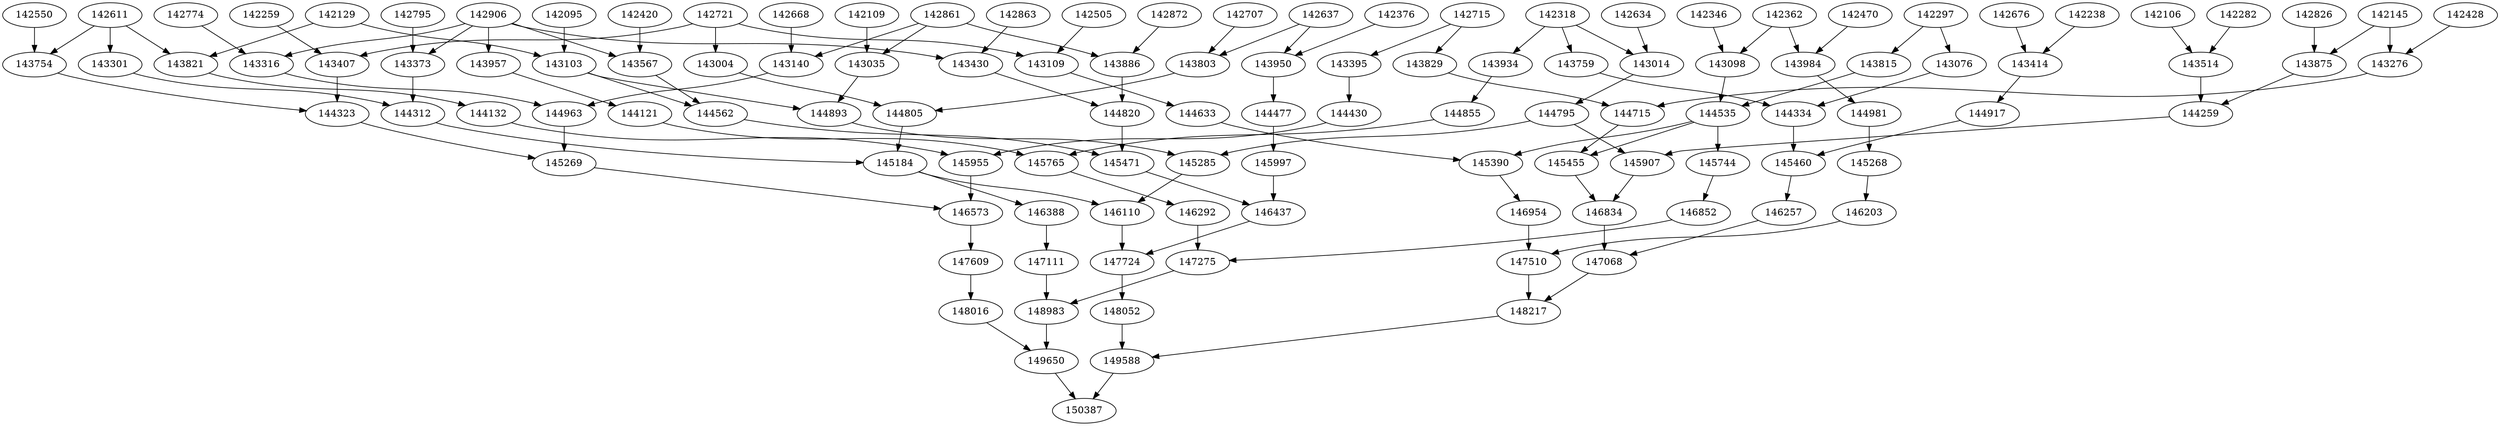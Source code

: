 digraph G {
	142707 -> 143803;
	142637 -> 143803;
	142721 -> 143004;
	142611 -> 143301;
	142906 -> 143373;
	142795 -> 143373;
	142297 -> 143815;
	142346 -> 143098;
	142362 -> 143098;
	142318 -> 143934;
	142906 -> 143957;
	142861 -> 143140;
	142668 -> 143140;
	142906 -> 143316;
	142774 -> 143316;
	142259 -> 143407;
	142721 -> 143407;
	142611 -> 143754;
	142550 -> 143754;
	142129 -> 143821;
	142611 -> 143821;
	142715 -> 143395;
	142376 -> 143950;
	142637 -> 143950;
	142863 -> 143430;
	142906 -> 143430;
	142861 -> 143886;
	142872 -> 143886;
	142906 -> 143567;
	142420 -> 143567;
	142129 -> 143103;
	142095 -> 143103;
	142634 -> 143014;
	142318 -> 143014;
	142861 -> 143035;
	142109 -> 143035;
	142362 -> 143984;
	142470 -> 143984;
	142505 -> 143109;
	142721 -> 143109;
	142145 -> 143276;
	142428 -> 143276;
	142715 -> 143829;
	142826 -> 143875;
	142145 -> 143875;
	142106 -> 143514;
	142282 -> 143514;
	142297 -> 143076;
	142318 -> 143759;
	142238 -> 143414;
	142676 -> 143414;
	143803 -> 144805;
	143004 -> 144805;
	143301 -> 144312;
	143373 -> 144312;
	143815 -> 144535;
	143098 -> 144535;
	143934 -> 144855;
	143957 -> 144121;
	143140 -> 144963;
	143316 -> 144963;
	143407 -> 144323;
	143754 -> 144323;
	143821 -> 144132;
	143395 -> 144430;
	143950 -> 144477;
	143430 -> 144820;
	143886 -> 144820;
	143567 -> 144562;
	143103 -> 144562;
	143014 -> 144795;
	143103 -> 144893;
	143035 -> 144893;
	143984 -> 144981;
	143109 -> 144633;
	143276 -> 144715;
	143829 -> 144715;
	143875 -> 144259;
	143514 -> 144259;
	143076 -> 144334;
	143759 -> 144334;
	143414 -> 144917;
	144805 -> 145184;
	144312 -> 145184;
	144535 -> 145744;
	144855 -> 145765;
	144121 -> 145765;
	144963 -> 145269;
	144323 -> 145269;
	144132 -> 145955;
	144430 -> 145955;
	144477 -> 145997;
	144820 -> 145471;
	144562 -> 145471;
	144795 -> 145285;
	144893 -> 145285;
	144981 -> 145268;
	144535 -> 145390;
	144633 -> 145390;
	144535 -> 145455;
	144715 -> 145455;
	144259 -> 145907;
	144795 -> 145907;
	144334 -> 145460;
	144917 -> 145460;
	145184 -> 146388;
	145744 -> 146852;
	145765 -> 146292;
	145269 -> 146573;
	145955 -> 146573;
	145997 -> 146437;
	145471 -> 146437;
	145184 -> 146110;
	145285 -> 146110;
	145268 -> 146203;
	145390 -> 146954;
	145455 -> 146834;
	145907 -> 146834;
	145460 -> 146257;
	146388 -> 147111;
	146852 -> 147275;
	146292 -> 147275;
	146573 -> 147609;
	146437 -> 147724;
	146110 -> 147724;
	146203 -> 147510;
	146954 -> 147510;
	146834 -> 147068;
	146257 -> 147068;
	147111 -> 148983;
	147275 -> 148983;
	147609 -> 148016;
	147724 -> 148052;
	147510 -> 148217;
	147068 -> 148217;
	148983 -> 149650;
	148016 -> 149650;
	148052 -> 149588;
	148217 -> 149588;
	149650 -> 150387;
	149588 -> 150387;
}
